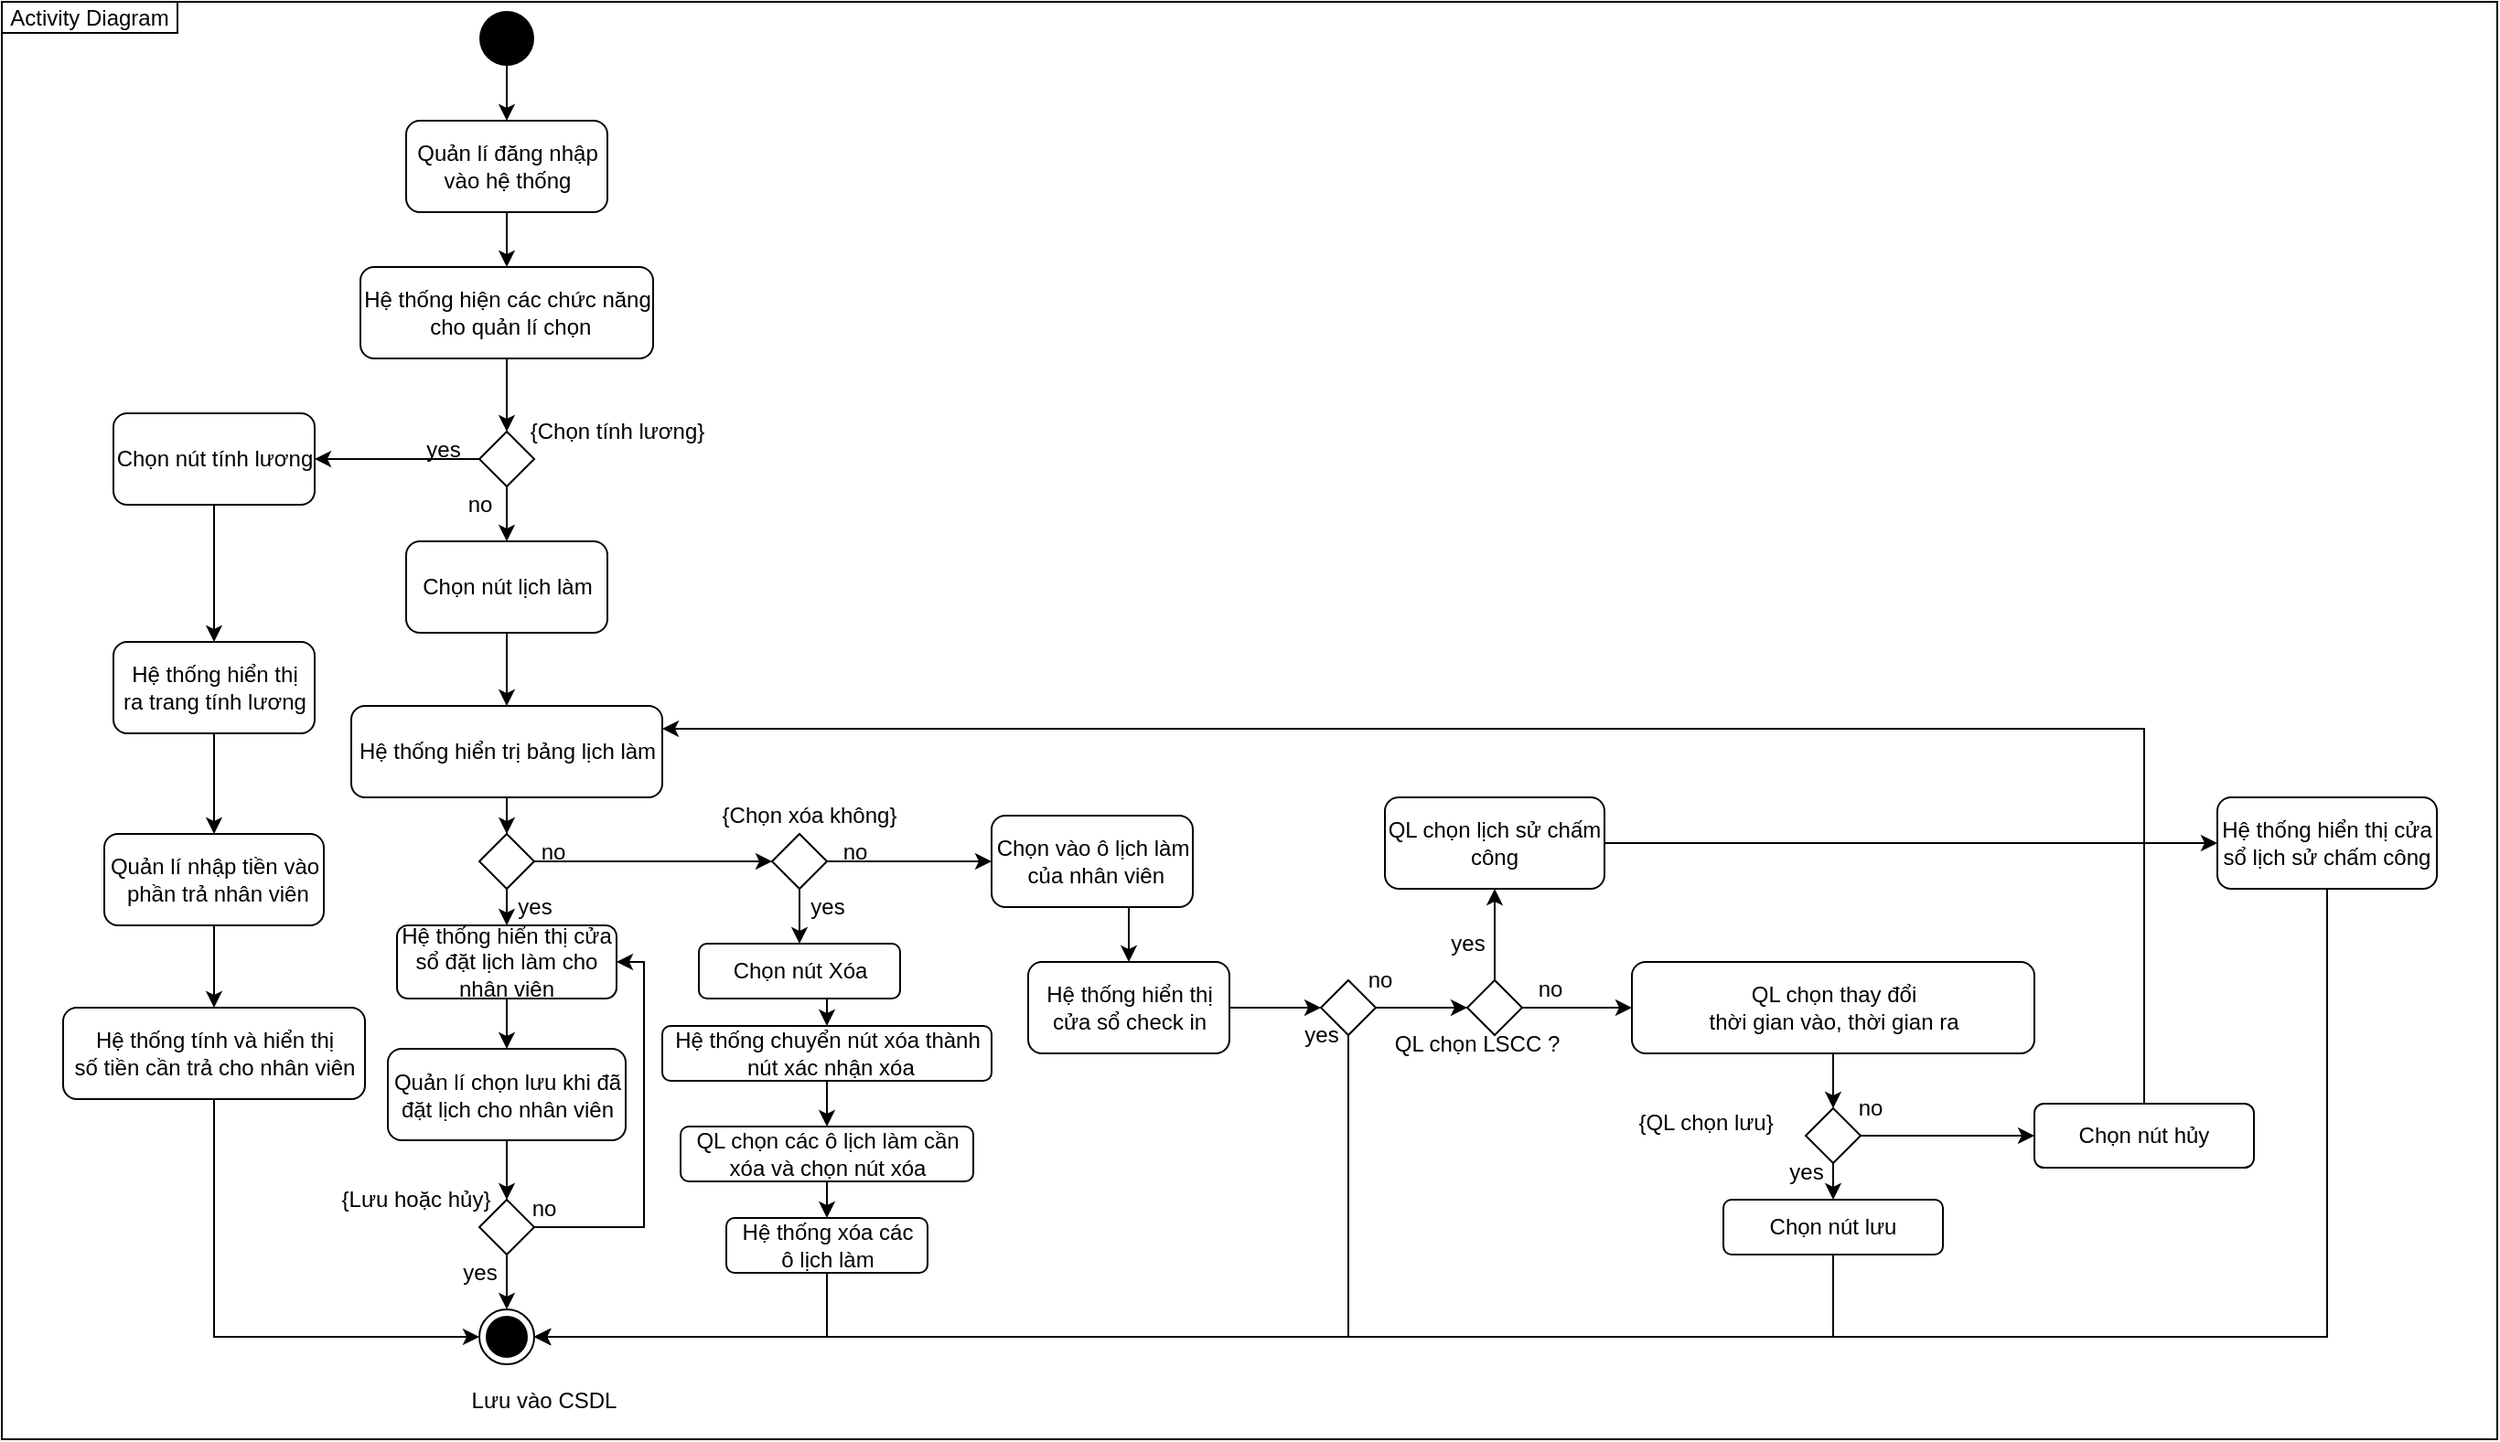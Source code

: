 <mxfile version="13.10.6" type="device"><diagram id="MrHOpCpoCylRMg4RrKsG" name="Page-1"><mxGraphModel dx="1185" dy="636" grid="0" gridSize="10" guides="1" tooltips="1" connect="1" arrows="1" fold="1" page="1" pageScale="1" pageWidth="3300" pageHeight="4681" math="0" shadow="0"><root><mxCell id="0"/><mxCell id="1" parent="0"/><mxCell id="PB2tq6nKKWsUl_2D3pXN-1" value="" style="rounded=0;whiteSpace=wrap;html=1;fillColor=none;" vertex="1" parent="1"><mxGeometry x="59" y="25" width="1364" height="786" as="geometry"/></mxCell><mxCell id="8uM9NEHtdJa9A3NXu-RW-26" style="edgeStyle=orthogonalEdgeStyle;rounded=0;orthogonalLoop=1;jettySize=auto;html=1;exitX=0.5;exitY=1;exitDx=0;exitDy=0;entryX=0.5;entryY=0;entryDx=0;entryDy=0;" parent="1" source="eu8ZjuqnDk9C_p_1SjH8-3" target="eu8ZjuqnDk9C_p_1SjH8-4" edge="1"><mxGeometry relative="1" as="geometry"/></mxCell><mxCell id="eu8ZjuqnDk9C_p_1SjH8-3" value="Quản lí đăng nhập &lt;br&gt;vào hệ thống" style="html=1;rounded=1;" parent="1" vertex="1"><mxGeometry x="280" y="90" width="110" height="50" as="geometry"/></mxCell><mxCell id="8uM9NEHtdJa9A3NXu-RW-25" style="edgeStyle=orthogonalEdgeStyle;rounded=0;orthogonalLoop=1;jettySize=auto;html=1;exitX=0.5;exitY=1;exitDx=0;exitDy=0;" parent="1" source="eu8ZjuqnDk9C_p_1SjH8-4" target="eu8ZjuqnDk9C_p_1SjH8-18" edge="1"><mxGeometry relative="1" as="geometry"/></mxCell><mxCell id="eu8ZjuqnDk9C_p_1SjH8-4" value="Hệ thống hiện các chức năng&lt;br&gt;&amp;nbsp;cho quản lí chọn" style="html=1;rounded=1;" parent="1" vertex="1"><mxGeometry x="255" y="170" width="160" height="50" as="geometry"/></mxCell><mxCell id="8uM9NEHtdJa9A3NXu-RW-19" style="edgeStyle=orthogonalEdgeStyle;rounded=0;orthogonalLoop=1;jettySize=auto;html=1;exitX=0.5;exitY=1;exitDx=0;exitDy=0;" parent="1" source="eu8ZjuqnDk9C_p_1SjH8-5" target="eu8ZjuqnDk9C_p_1SjH8-8" edge="1"><mxGeometry relative="1" as="geometry"/></mxCell><mxCell id="eu8ZjuqnDk9C_p_1SjH8-5" value="Chọn nút lịch làm" style="html=1;rounded=1;" parent="1" vertex="1"><mxGeometry x="280" y="320" width="110" height="50" as="geometry"/></mxCell><mxCell id="8uM9NEHtdJa9A3NXu-RW-21" style="edgeStyle=orthogonalEdgeStyle;rounded=0;orthogonalLoop=1;jettySize=auto;html=1;exitX=0.5;exitY=1;exitDx=0;exitDy=0;" parent="1" source="eu8ZjuqnDk9C_p_1SjH8-8" target="eu8ZjuqnDk9C_p_1SjH8-32" edge="1"><mxGeometry relative="1" as="geometry"/></mxCell><mxCell id="eu8ZjuqnDk9C_p_1SjH8-8" value="Hệ thống hiển trị bảng lịch làm" style="html=1;rounded=1;" parent="1" vertex="1"><mxGeometry x="250" y="410" width="170" height="50" as="geometry"/></mxCell><mxCell id="8uM9NEHtdJa9A3NXu-RW-91" style="edgeStyle=orthogonalEdgeStyle;rounded=0;orthogonalLoop=1;jettySize=auto;html=1;exitX=0.5;exitY=1;exitDx=0;exitDy=0;entryX=0.5;entryY=0;entryDx=0;entryDy=0;" parent="1" source="eu8ZjuqnDk9C_p_1SjH8-10" target="8uM9NEHtdJa9A3NXu-RW-90" edge="1"><mxGeometry relative="1" as="geometry"/></mxCell><mxCell id="eu8ZjuqnDk9C_p_1SjH8-10" value="Quản lí chọn lưu khi đã &lt;br&gt;đặt lịch cho nhân viên" style="html=1;rounded=1;" parent="1" vertex="1"><mxGeometry x="270" y="597.5" width="130" height="50" as="geometry"/></mxCell><mxCell id="eu8ZjuqnDk9C_p_1SjH8-14" value="Lưu vào CSDL" style="text;html=1;align=center;verticalAlign=middle;resizable=0;points=[];autosize=1;" parent="1" vertex="1"><mxGeometry x="310" y="780" width="90" height="20" as="geometry"/></mxCell><mxCell id="8uM9NEHtdJa9A3NXu-RW-27" style="edgeStyle=orthogonalEdgeStyle;rounded=0;orthogonalLoop=1;jettySize=auto;html=1;exitX=0.5;exitY=1;exitDx=0;exitDy=0;entryX=0.5;entryY=0;entryDx=0;entryDy=0;" parent="1" source="eu8ZjuqnDk9C_p_1SjH8-15" target="eu8ZjuqnDk9C_p_1SjH8-3" edge="1"><mxGeometry relative="1" as="geometry"/></mxCell><mxCell id="eu8ZjuqnDk9C_p_1SjH8-15" value="" style="ellipse;fillColor=#000000;strokeColor=none;" parent="1" vertex="1"><mxGeometry x="320" y="30" width="30" height="30" as="geometry"/></mxCell><mxCell id="eu8ZjuqnDk9C_p_1SjH8-17" value="" style="ellipse;html=1;shape=endState;fillColor=#000000;strokeColor=#000000;" parent="1" vertex="1"><mxGeometry x="320" y="740" width="30" height="30" as="geometry"/></mxCell><mxCell id="8uM9NEHtdJa9A3NXu-RW-23" style="edgeStyle=orthogonalEdgeStyle;rounded=0;orthogonalLoop=1;jettySize=auto;html=1;exitX=0.5;exitY=1;exitDx=0;exitDy=0;" parent="1" source="eu8ZjuqnDk9C_p_1SjH8-18" target="eu8ZjuqnDk9C_p_1SjH8-5" edge="1"><mxGeometry relative="1" as="geometry"/></mxCell><mxCell id="8uM9NEHtdJa9A3NXu-RW-24" style="edgeStyle=orthogonalEdgeStyle;rounded=0;orthogonalLoop=1;jettySize=auto;html=1;exitX=0;exitY=0.5;exitDx=0;exitDy=0;entryX=1;entryY=0.5;entryDx=0;entryDy=0;" parent="1" source="eu8ZjuqnDk9C_p_1SjH8-18" target="eu8ZjuqnDk9C_p_1SjH8-21" edge="1"><mxGeometry relative="1" as="geometry"/></mxCell><mxCell id="eu8ZjuqnDk9C_p_1SjH8-18" value="" style="rhombus;" parent="1" vertex="1"><mxGeometry x="320" y="260" width="30" height="30" as="geometry"/></mxCell><mxCell id="8uM9NEHtdJa9A3NXu-RW-22" style="edgeStyle=orthogonalEdgeStyle;rounded=0;orthogonalLoop=1;jettySize=auto;html=1;exitX=0.5;exitY=1;exitDx=0;exitDy=0;entryX=0.5;entryY=0;entryDx=0;entryDy=0;" parent="1" source="eu8ZjuqnDk9C_p_1SjH8-21" target="eu8ZjuqnDk9C_p_1SjH8-24" edge="1"><mxGeometry relative="1" as="geometry"/></mxCell><mxCell id="eu8ZjuqnDk9C_p_1SjH8-21" value="Chọn nút tính lương" style="html=1;rounded=1;" parent="1" vertex="1"><mxGeometry x="120" y="250" width="110" height="50" as="geometry"/></mxCell><mxCell id="8uM9NEHtdJa9A3NXu-RW-18" style="edgeStyle=orthogonalEdgeStyle;rounded=0;orthogonalLoop=1;jettySize=auto;html=1;exitX=0.5;exitY=1;exitDx=0;exitDy=0;entryX=0.5;entryY=0;entryDx=0;entryDy=0;" parent="1" source="eu8ZjuqnDk9C_p_1SjH8-24" target="eu8ZjuqnDk9C_p_1SjH8-26" edge="1"><mxGeometry relative="1" as="geometry"/></mxCell><mxCell id="eu8ZjuqnDk9C_p_1SjH8-24" value="Hệ thống hiển thị&lt;br&gt;ra trang tính lương" style="html=1;rounded=1;" parent="1" vertex="1"><mxGeometry x="120" y="375" width="110" height="50" as="geometry"/></mxCell><mxCell id="8uM9NEHtdJa9A3NXu-RW-108" value="" style="edgeStyle=orthogonalEdgeStyle;rounded=0;orthogonalLoop=1;jettySize=auto;html=1;" parent="1" source="eu8ZjuqnDk9C_p_1SjH8-26" target="eu8ZjuqnDk9C_p_1SjH8-29" edge="1"><mxGeometry relative="1" as="geometry"/></mxCell><mxCell id="eu8ZjuqnDk9C_p_1SjH8-26" value="Quản lí nhập tiền vào&lt;br&gt;&amp;nbsp;phần trả nhân viên" style="html=1;rounded=1;" parent="1" vertex="1"><mxGeometry x="115" y="480" width="120" height="50" as="geometry"/></mxCell><mxCell id="8uM9NEHtdJa9A3NXu-RW-16" style="edgeStyle=orthogonalEdgeStyle;rounded=0;orthogonalLoop=1;jettySize=auto;html=1;exitX=0.5;exitY=1;exitDx=0;exitDy=0;entryX=0;entryY=0.5;entryDx=0;entryDy=0;" parent="1" source="eu8ZjuqnDk9C_p_1SjH8-29" target="eu8ZjuqnDk9C_p_1SjH8-17" edge="1"><mxGeometry relative="1" as="geometry"/></mxCell><mxCell id="eu8ZjuqnDk9C_p_1SjH8-29" value="Hệ thống tính và hiển thị&lt;br&gt;số tiền cần trả cho nhân viên" style="html=1;rounded=1;" parent="1" vertex="1"><mxGeometry x="92.5" y="575" width="165" height="50" as="geometry"/></mxCell><mxCell id="8uM9NEHtdJa9A3NXu-RW-12" style="edgeStyle=orthogonalEdgeStyle;rounded=0;orthogonalLoop=1;jettySize=auto;html=1;exitX=1;exitY=0.5;exitDx=0;exitDy=0;entryX=0;entryY=0.5;entryDx=0;entryDy=0;" parent="1" source="eu8ZjuqnDk9C_p_1SjH8-32" target="eu8ZjuqnDk9C_p_1SjH8-36" edge="1"><mxGeometry relative="1" as="geometry"/></mxCell><mxCell id="8uM9NEHtdJa9A3NXu-RW-53" style="edgeStyle=orthogonalEdgeStyle;rounded=0;orthogonalLoop=1;jettySize=auto;html=1;exitX=0.5;exitY=1;exitDx=0;exitDy=0;entryX=0.5;entryY=0;entryDx=0;entryDy=0;" parent="1" source="eu8ZjuqnDk9C_p_1SjH8-32" target="8uM9NEHtdJa9A3NXu-RW-51" edge="1"><mxGeometry relative="1" as="geometry"/></mxCell><mxCell id="eu8ZjuqnDk9C_p_1SjH8-32" value="" style="rhombus;" parent="1" vertex="1"><mxGeometry x="320" y="480" width="30" height="30" as="geometry"/></mxCell><mxCell id="8uM9NEHtdJa9A3NXu-RW-41" style="edgeStyle=orthogonalEdgeStyle;rounded=0;orthogonalLoop=1;jettySize=auto;html=1;exitX=0.5;exitY=1;exitDx=0;exitDy=0;entryX=0.5;entryY=0;entryDx=0;entryDy=0;" parent="1" source="eu8ZjuqnDk9C_p_1SjH8-34" target="8uM9NEHtdJa9A3NXu-RW-34" edge="1"><mxGeometry relative="1" as="geometry"/></mxCell><mxCell id="eu8ZjuqnDk9C_p_1SjH8-34" value="Chọn vào ô lịch làm&lt;br&gt;&amp;nbsp;của nhân viên" style="html=1;rounded=1;" parent="1" vertex="1"><mxGeometry x="600" y="470" width="110" height="50" as="geometry"/></mxCell><mxCell id="8uM9NEHtdJa9A3NXu-RW-10" style="edgeStyle=orthogonalEdgeStyle;rounded=0;orthogonalLoop=1;jettySize=auto;html=1;exitX=0.5;exitY=1;exitDx=0;exitDy=0;entryX=0.5;entryY=0;entryDx=0;entryDy=0;" parent="1" source="eu8ZjuqnDk9C_p_1SjH8-36" target="eu8ZjuqnDk9C_p_1SjH8-40" edge="1"><mxGeometry relative="1" as="geometry"/></mxCell><mxCell id="8uM9NEHtdJa9A3NXu-RW-32" style="edgeStyle=orthogonalEdgeStyle;rounded=0;orthogonalLoop=1;jettySize=auto;html=1;exitX=1;exitY=0.5;exitDx=0;exitDy=0;entryX=0;entryY=0.5;entryDx=0;entryDy=0;" parent="1" source="eu8ZjuqnDk9C_p_1SjH8-36" target="eu8ZjuqnDk9C_p_1SjH8-34" edge="1"><mxGeometry relative="1" as="geometry"/></mxCell><mxCell id="eu8ZjuqnDk9C_p_1SjH8-36" value="" style="rhombus;" parent="1" vertex="1"><mxGeometry x="480" y="480" width="30" height="30" as="geometry"/></mxCell><mxCell id="8uM9NEHtdJa9A3NXu-RW-11" style="edgeStyle=orthogonalEdgeStyle;rounded=0;orthogonalLoop=1;jettySize=auto;html=1;exitX=0.5;exitY=1;exitDx=0;exitDy=0;entryX=0.5;entryY=0;entryDx=0;entryDy=0;" parent="1" source="eu8ZjuqnDk9C_p_1SjH8-40" target="8uM9NEHtdJa9A3NXu-RW-3" edge="1"><mxGeometry relative="1" as="geometry"/></mxCell><mxCell id="eu8ZjuqnDk9C_p_1SjH8-40" value="Chọn nút Xóa" style="html=1;rounded=1;" parent="1" vertex="1"><mxGeometry x="440" y="540" width="110" height="30" as="geometry"/></mxCell><mxCell id="8uM9NEHtdJa9A3NXu-RW-9" style="edgeStyle=orthogonalEdgeStyle;rounded=0;orthogonalLoop=1;jettySize=auto;html=1;exitX=0.5;exitY=1;exitDx=0;exitDy=0;entryX=0.5;entryY=0;entryDx=0;entryDy=0;" parent="1" source="8uM9NEHtdJa9A3NXu-RW-3" target="8uM9NEHtdJa9A3NXu-RW-5" edge="1"><mxGeometry relative="1" as="geometry"/></mxCell><mxCell id="8uM9NEHtdJa9A3NXu-RW-3" value="Hệ thống chuyển nút xóa thành&lt;br&gt;&amp;nbsp;nút xác nhận xóa" style="html=1;rounded=1;" parent="1" vertex="1"><mxGeometry x="420" y="585" width="180" height="30" as="geometry"/></mxCell><mxCell id="8uM9NEHtdJa9A3NXu-RW-30" style="edgeStyle=orthogonalEdgeStyle;rounded=0;orthogonalLoop=1;jettySize=auto;html=1;exitX=0.5;exitY=1;exitDx=0;exitDy=0;entryX=0.5;entryY=0;entryDx=0;entryDy=0;" parent="1" source="8uM9NEHtdJa9A3NXu-RW-5" target="8uM9NEHtdJa9A3NXu-RW-29" edge="1"><mxGeometry relative="1" as="geometry"/></mxCell><mxCell id="8uM9NEHtdJa9A3NXu-RW-5" value="QL chọn các ô lịch làm cần &lt;br&gt;xóa và chọn nút xóa" style="html=1;rounded=1;" parent="1" vertex="1"><mxGeometry x="430" y="640" width="160" height="30" as="geometry"/></mxCell><mxCell id="8uM9NEHtdJa9A3NXu-RW-31" style="edgeStyle=orthogonalEdgeStyle;rounded=0;orthogonalLoop=1;jettySize=auto;html=1;exitX=0.5;exitY=1;exitDx=0;exitDy=0;entryX=1;entryY=0.5;entryDx=0;entryDy=0;" parent="1" source="8uM9NEHtdJa9A3NXu-RW-29" target="eu8ZjuqnDk9C_p_1SjH8-17" edge="1"><mxGeometry relative="1" as="geometry"/></mxCell><mxCell id="8uM9NEHtdJa9A3NXu-RW-29" value="Hệ thống xóa các&lt;br&gt;ô lịch làm" style="html=1;rounded=1;" parent="1" vertex="1"><mxGeometry x="455" y="690" width="110" height="30" as="geometry"/></mxCell><mxCell id="8uM9NEHtdJa9A3NXu-RW-42" style="edgeStyle=orthogonalEdgeStyle;rounded=0;orthogonalLoop=1;jettySize=auto;html=1;exitX=1;exitY=0.5;exitDx=0;exitDy=0;entryX=0;entryY=0.5;entryDx=0;entryDy=0;" parent="1" source="8uM9NEHtdJa9A3NXu-RW-34" target="8uM9NEHtdJa9A3NXu-RW-38" edge="1"><mxGeometry relative="1" as="geometry"/></mxCell><mxCell id="8uM9NEHtdJa9A3NXu-RW-34" value="Hệ thống hiển thị &lt;br&gt;cửa sổ check in" style="html=1;rounded=1;" parent="1" vertex="1"><mxGeometry x="620" y="550" width="110" height="50" as="geometry"/></mxCell><mxCell id="8uM9NEHtdJa9A3NXu-RW-40" style="edgeStyle=orthogonalEdgeStyle;rounded=0;orthogonalLoop=1;jettySize=auto;html=1;exitX=0.5;exitY=1;exitDx=0;exitDy=0;entryX=1;entryY=0.5;entryDx=0;entryDy=0;" parent="1" source="8uM9NEHtdJa9A3NXu-RW-38" target="eu8ZjuqnDk9C_p_1SjH8-17" edge="1"><mxGeometry relative="1" as="geometry"/></mxCell><mxCell id="8uM9NEHtdJa9A3NXu-RW-48" style="edgeStyle=orthogonalEdgeStyle;rounded=0;orthogonalLoop=1;jettySize=auto;html=1;exitX=1;exitY=0.5;exitDx=0;exitDy=0;entryX=0;entryY=0.5;entryDx=0;entryDy=0;" parent="1" source="8uM9NEHtdJa9A3NXu-RW-38" target="8uM9NEHtdJa9A3NXu-RW-47" edge="1"><mxGeometry relative="1" as="geometry"/></mxCell><mxCell id="8uM9NEHtdJa9A3NXu-RW-38" value="" style="rhombus;" parent="1" vertex="1"><mxGeometry x="780" y="560" width="30" height="30" as="geometry"/></mxCell><mxCell id="8uM9NEHtdJa9A3NXu-RW-61" style="edgeStyle=orthogonalEdgeStyle;rounded=0;orthogonalLoop=1;jettySize=auto;html=1;exitX=0.5;exitY=1;exitDx=0;exitDy=0;entryX=0.5;entryY=0;entryDx=0;entryDy=0;" parent="1" source="8uM9NEHtdJa9A3NXu-RW-46" target="8uM9NEHtdJa9A3NXu-RW-59" edge="1"><mxGeometry relative="1" as="geometry"/></mxCell><mxCell id="8uM9NEHtdJa9A3NXu-RW-46" value="QL chọn thay đổi &lt;br&gt;thời gian vào, thời gian ra" style="html=1;rounded=1;" parent="1" vertex="1"><mxGeometry x="950" y="550" width="220" height="50" as="geometry"/></mxCell><mxCell id="8uM9NEHtdJa9A3NXu-RW-49" style="edgeStyle=orthogonalEdgeStyle;rounded=0;orthogonalLoop=1;jettySize=auto;html=1;exitX=1;exitY=0.5;exitDx=0;exitDy=0;entryX=0;entryY=0.5;entryDx=0;entryDy=0;" parent="1" source="8uM9NEHtdJa9A3NXu-RW-47" target="8uM9NEHtdJa9A3NXu-RW-46" edge="1"><mxGeometry relative="1" as="geometry"/></mxCell><mxCell id="8uM9NEHtdJa9A3NXu-RW-79" style="edgeStyle=orthogonalEdgeStyle;rounded=0;orthogonalLoop=1;jettySize=auto;html=1;exitX=0.5;exitY=0;exitDx=0;exitDy=0;" parent="1" source="8uM9NEHtdJa9A3NXu-RW-47" target="8uM9NEHtdJa9A3NXu-RW-68" edge="1"><mxGeometry relative="1" as="geometry"/></mxCell><mxCell id="8uM9NEHtdJa9A3NXu-RW-47" value="" style="rhombus;" parent="1" vertex="1"><mxGeometry x="860" y="560" width="30" height="30" as="geometry"/></mxCell><mxCell id="8uM9NEHtdJa9A3NXu-RW-89" style="edgeStyle=orthogonalEdgeStyle;rounded=0;orthogonalLoop=1;jettySize=auto;html=1;exitX=0.5;exitY=1;exitDx=0;exitDy=0;entryX=0.5;entryY=0;entryDx=0;entryDy=0;" parent="1" source="8uM9NEHtdJa9A3NXu-RW-51" target="eu8ZjuqnDk9C_p_1SjH8-10" edge="1"><mxGeometry relative="1" as="geometry"/></mxCell><mxCell id="8uM9NEHtdJa9A3NXu-RW-51" value="Hệ thống hiển thị cửa sổ đặt lịch làm cho nhân viên" style="rounded=1;whiteSpace=wrap;html=1;" parent="1" vertex="1"><mxGeometry x="275" y="530" width="120" height="40" as="geometry"/></mxCell><mxCell id="8uM9NEHtdJa9A3NXu-RW-63" style="edgeStyle=orthogonalEdgeStyle;rounded=0;orthogonalLoop=1;jettySize=auto;html=1;exitX=0.5;exitY=1;exitDx=0;exitDy=0;entryX=0.5;entryY=0;entryDx=0;entryDy=0;" parent="1" source="8uM9NEHtdJa9A3NXu-RW-59" target="8uM9NEHtdJa9A3NXu-RW-62" edge="1"><mxGeometry relative="1" as="geometry"/></mxCell><mxCell id="8uM9NEHtdJa9A3NXu-RW-66" style="edgeStyle=orthogonalEdgeStyle;rounded=0;orthogonalLoop=1;jettySize=auto;html=1;exitX=1;exitY=0.5;exitDx=0;exitDy=0;entryX=0;entryY=0.5;entryDx=0;entryDy=0;" parent="1" source="8uM9NEHtdJa9A3NXu-RW-59" target="8uM9NEHtdJa9A3NXu-RW-65" edge="1"><mxGeometry relative="1" as="geometry"/></mxCell><mxCell id="8uM9NEHtdJa9A3NXu-RW-59" value="" style="rhombus;" parent="1" vertex="1"><mxGeometry x="1045" y="630" width="30" height="30" as="geometry"/></mxCell><mxCell id="8uM9NEHtdJa9A3NXu-RW-64" style="edgeStyle=orthogonalEdgeStyle;rounded=0;orthogonalLoop=1;jettySize=auto;html=1;exitX=0.5;exitY=1;exitDx=0;exitDy=0;entryX=1;entryY=0.5;entryDx=0;entryDy=0;" parent="1" source="8uM9NEHtdJa9A3NXu-RW-62" target="eu8ZjuqnDk9C_p_1SjH8-17" edge="1"><mxGeometry relative="1" as="geometry"/></mxCell><mxCell id="8uM9NEHtdJa9A3NXu-RW-62" value="Chọn nút lưu" style="rounded=1;whiteSpace=wrap;html=1;" parent="1" vertex="1"><mxGeometry x="1000" y="680" width="120" height="30" as="geometry"/></mxCell><mxCell id="8uM9NEHtdJa9A3NXu-RW-67" style="edgeStyle=orthogonalEdgeStyle;rounded=0;orthogonalLoop=1;jettySize=auto;html=1;exitX=0.5;exitY=0;exitDx=0;exitDy=0;entryX=1;entryY=0.25;entryDx=0;entryDy=0;" parent="1" source="8uM9NEHtdJa9A3NXu-RW-65" target="eu8ZjuqnDk9C_p_1SjH8-8" edge="1"><mxGeometry relative="1" as="geometry"/></mxCell><mxCell id="8uM9NEHtdJa9A3NXu-RW-65" value="Chọn nút hủy" style="rounded=1;whiteSpace=wrap;html=1;" parent="1" vertex="1"><mxGeometry x="1170" y="627.5" width="120" height="35" as="geometry"/></mxCell><mxCell id="8uM9NEHtdJa9A3NXu-RW-72" style="edgeStyle=orthogonalEdgeStyle;rounded=0;orthogonalLoop=1;jettySize=auto;html=1;exitX=1;exitY=0.5;exitDx=0;exitDy=0;entryX=0;entryY=0.5;entryDx=0;entryDy=0;" parent="1" source="8uM9NEHtdJa9A3NXu-RW-68" target="8uM9NEHtdJa9A3NXu-RW-71" edge="1"><mxGeometry relative="1" as="geometry"/></mxCell><mxCell id="8uM9NEHtdJa9A3NXu-RW-68" value="QL chọn lịch sử chấm công" style="rounded=1;whiteSpace=wrap;html=1;" parent="1" vertex="1"><mxGeometry x="815" y="460" width="120" height="50" as="geometry"/></mxCell><mxCell id="8uM9NEHtdJa9A3NXu-RW-73" style="edgeStyle=orthogonalEdgeStyle;rounded=0;orthogonalLoop=1;jettySize=auto;html=1;exitX=0.5;exitY=1;exitDx=0;exitDy=0;entryX=1;entryY=0.5;entryDx=0;entryDy=0;" parent="1" source="8uM9NEHtdJa9A3NXu-RW-71" target="eu8ZjuqnDk9C_p_1SjH8-17" edge="1"><mxGeometry relative="1" as="geometry"/></mxCell><mxCell id="8uM9NEHtdJa9A3NXu-RW-71" value="Hệ thống hiển thị cửa sổ lịch sử chấm công" style="rounded=1;whiteSpace=wrap;html=1;" parent="1" vertex="1"><mxGeometry x="1270" y="460" width="120" height="50" as="geometry"/></mxCell><mxCell id="8uM9NEHtdJa9A3NXu-RW-80" value="{QL chọn lưu}" style="text;html=1;align=center;verticalAlign=middle;resizable=0;points=[];autosize=1;" parent="1" vertex="1"><mxGeometry x="945" y="627.5" width="90" height="20" as="geometry"/></mxCell><mxCell id="8uM9NEHtdJa9A3NXu-RW-81" value="QL chọn LSCC ?" style="text;html=1;align=center;verticalAlign=middle;resizable=0;points=[];autosize=1;" parent="1" vertex="1"><mxGeometry x="810" y="585" width="110" height="20" as="geometry"/></mxCell><mxCell id="8uM9NEHtdJa9A3NXu-RW-83" value="yes" style="text;html=1;align=center;verticalAlign=middle;resizable=0;points=[];autosize=1;" parent="1" vertex="1"><mxGeometry x="1030" y="655" width="30" height="20" as="geometry"/></mxCell><mxCell id="8uM9NEHtdJa9A3NXu-RW-84" value="no" style="text;html=1;align=center;verticalAlign=middle;resizable=0;points=[];autosize=1;" parent="1" vertex="1"><mxGeometry x="1065" y="620" width="30" height="20" as="geometry"/></mxCell><mxCell id="8uM9NEHtdJa9A3NXu-RW-85" value="yes" style="text;html=1;align=center;verticalAlign=middle;resizable=0;points=[];autosize=1;" parent="1" vertex="1"><mxGeometry x="845" y="530" width="30" height="20" as="geometry"/></mxCell><mxCell id="8uM9NEHtdJa9A3NXu-RW-86" value="no" style="text;html=1;align=center;verticalAlign=middle;resizable=0;points=[];autosize=1;" parent="1" vertex="1"><mxGeometry x="890" y="555" width="30" height="20" as="geometry"/></mxCell><mxCell id="8uM9NEHtdJa9A3NXu-RW-87" value="no" style="text;html=1;align=center;verticalAlign=middle;resizable=0;points=[];autosize=1;" parent="1" vertex="1"><mxGeometry x="797" y="550" width="30" height="20" as="geometry"/></mxCell><mxCell id="8uM9NEHtdJa9A3NXu-RW-88" value="yes" style="text;html=1;align=center;verticalAlign=middle;resizable=0;points=[];autosize=1;" parent="1" vertex="1"><mxGeometry x="765" y="580" width="30" height="20" as="geometry"/></mxCell><mxCell id="8uM9NEHtdJa9A3NXu-RW-92" style="edgeStyle=orthogonalEdgeStyle;rounded=0;orthogonalLoop=1;jettySize=auto;html=1;exitX=0.5;exitY=1;exitDx=0;exitDy=0;entryX=0.5;entryY=0;entryDx=0;entryDy=0;" parent="1" source="8uM9NEHtdJa9A3NXu-RW-90" target="eu8ZjuqnDk9C_p_1SjH8-17" edge="1"><mxGeometry relative="1" as="geometry"/></mxCell><mxCell id="8uM9NEHtdJa9A3NXu-RW-93" style="edgeStyle=orthogonalEdgeStyle;rounded=0;orthogonalLoop=1;jettySize=auto;html=1;exitX=1;exitY=0.5;exitDx=0;exitDy=0;entryX=1;entryY=0.5;entryDx=0;entryDy=0;" parent="1" source="8uM9NEHtdJa9A3NXu-RW-90" target="8uM9NEHtdJa9A3NXu-RW-51" edge="1"><mxGeometry relative="1" as="geometry"><Array as="points"><mxPoint x="410" y="695"/><mxPoint x="410" y="550"/></Array></mxGeometry></mxCell><mxCell id="8uM9NEHtdJa9A3NXu-RW-90" value="" style="rhombus;" parent="1" vertex="1"><mxGeometry x="320" y="680" width="30" height="30" as="geometry"/></mxCell><mxCell id="8uM9NEHtdJa9A3NXu-RW-94" value="{Lưu hoặc hủy}" style="text;html=1;align=center;verticalAlign=middle;resizable=0;points=[];autosize=1;" parent="1" vertex="1"><mxGeometry x="235" y="670" width="100" height="20" as="geometry"/></mxCell><mxCell id="8uM9NEHtdJa9A3NXu-RW-95" value="no" style="text;html=1;align=center;verticalAlign=middle;resizable=0;points=[];autosize=1;" parent="1" vertex="1"><mxGeometry x="340" y="675" width="30" height="20" as="geometry"/></mxCell><mxCell id="8uM9NEHtdJa9A3NXu-RW-96" value="yes" style="text;html=1;align=center;verticalAlign=middle;resizable=0;points=[];autosize=1;" parent="1" vertex="1"><mxGeometry x="305" y="710" width="30" height="20" as="geometry"/></mxCell><mxCell id="8uM9NEHtdJa9A3NXu-RW-99" value="{Chọn xóa không}" style="text;html=1;align=center;verticalAlign=middle;resizable=0;points=[];autosize=1;" parent="1" vertex="1"><mxGeometry x="445" y="460" width="110" height="20" as="geometry"/></mxCell><mxCell id="8uM9NEHtdJa9A3NXu-RW-100" value="yes" style="text;html=1;align=center;verticalAlign=middle;resizable=0;points=[];autosize=1;" parent="1" vertex="1"><mxGeometry x="495" y="510" width="30" height="20" as="geometry"/></mxCell><mxCell id="8uM9NEHtdJa9A3NXu-RW-101" value="no" style="text;html=1;align=center;verticalAlign=middle;resizable=0;points=[];autosize=1;" parent="1" vertex="1"><mxGeometry x="510" y="480" width="30" height="20" as="geometry"/></mxCell><mxCell id="8uM9NEHtdJa9A3NXu-RW-103" value="no" style="text;html=1;align=center;verticalAlign=middle;resizable=0;points=[];autosize=1;" parent="1" vertex="1"><mxGeometry x="345" y="480" width="30" height="20" as="geometry"/></mxCell><mxCell id="8uM9NEHtdJa9A3NXu-RW-104" value="yes" style="text;html=1;align=center;verticalAlign=middle;resizable=0;points=[];autosize=1;" parent="1" vertex="1"><mxGeometry x="335" y="510" width="30" height="20" as="geometry"/></mxCell><mxCell id="8uM9NEHtdJa9A3NXu-RW-105" value="{Chọn tính lương}" style="text;html=1;align=center;verticalAlign=middle;resizable=0;points=[];autosize=1;" parent="1" vertex="1"><mxGeometry x="340" y="250" width="110" height="20" as="geometry"/></mxCell><mxCell id="8uM9NEHtdJa9A3NXu-RW-106" value="yes" style="text;html=1;align=center;verticalAlign=middle;resizable=0;points=[];autosize=1;" parent="1" vertex="1"><mxGeometry x="285" y="260" width="30" height="20" as="geometry"/></mxCell><mxCell id="8uM9NEHtdJa9A3NXu-RW-107" value="no" style="text;html=1;align=center;verticalAlign=middle;resizable=0;points=[];autosize=1;" parent="1" vertex="1"><mxGeometry x="305" y="290" width="30" height="20" as="geometry"/></mxCell><mxCell id="PB2tq6nKKWsUl_2D3pXN-2" value="Activity Diagram" style="rounded=0;whiteSpace=wrap;html=1;fillColor=none;" vertex="1" parent="1"><mxGeometry x="59" y="25" width="96" height="17" as="geometry"/></mxCell></root></mxGraphModel></diagram></mxfile>